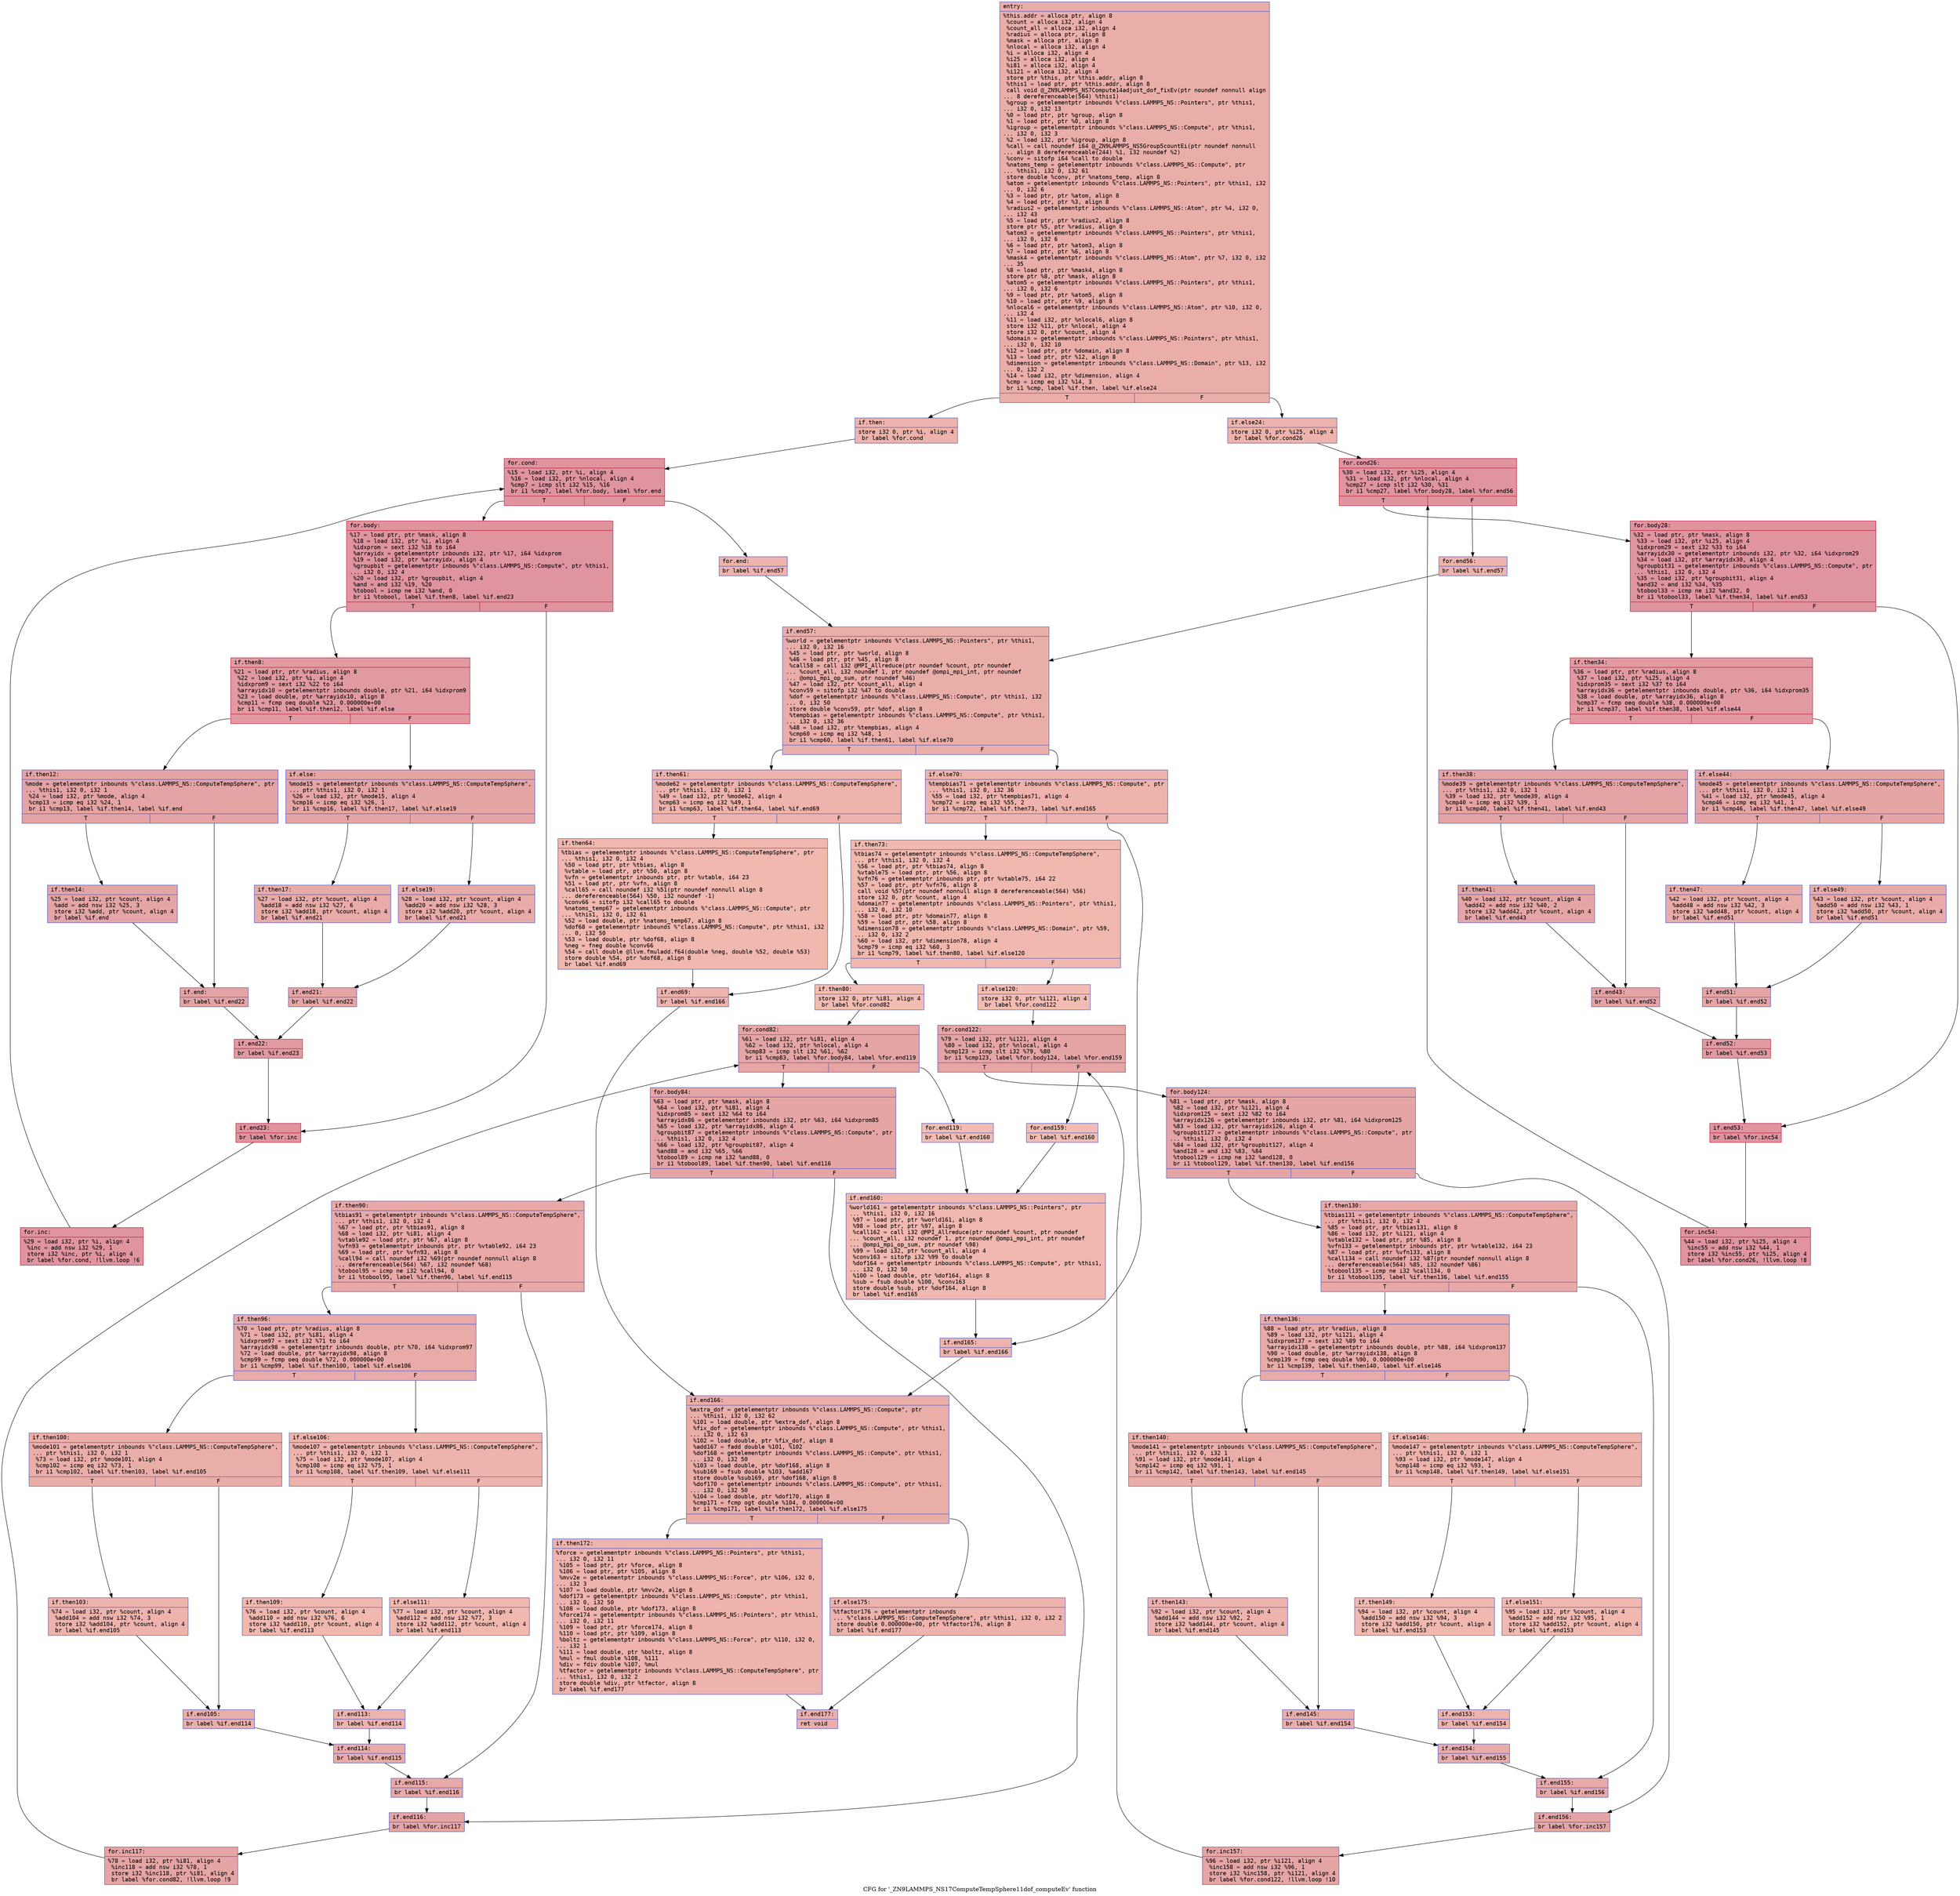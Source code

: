 digraph "CFG for '_ZN9LAMMPS_NS17ComputeTempSphere11dof_computeEv' function" {
	label="CFG for '_ZN9LAMMPS_NS17ComputeTempSphere11dof_computeEv' function";

	Node0x55f2e4009be0 [shape=record,color="#3d50c3ff", style=filled, fillcolor="#d0473d70" fontname="Courier",label="{entry:\l|  %this.addr = alloca ptr, align 8\l  %count = alloca i32, align 4\l  %count_all = alloca i32, align 4\l  %radius = alloca ptr, align 8\l  %mask = alloca ptr, align 8\l  %nlocal = alloca i32, align 4\l  %i = alloca i32, align 4\l  %i25 = alloca i32, align 4\l  %i81 = alloca i32, align 4\l  %i121 = alloca i32, align 4\l  store ptr %this, ptr %this.addr, align 8\l  %this1 = load ptr, ptr %this.addr, align 8\l  call void @_ZN9LAMMPS_NS7Compute14adjust_dof_fixEv(ptr noundef nonnull align\l... 8 dereferenceable(564) %this1)\l  %group = getelementptr inbounds %\"class.LAMMPS_NS::Pointers\", ptr %this1,\l... i32 0, i32 13\l  %0 = load ptr, ptr %group, align 8\l  %1 = load ptr, ptr %0, align 8\l  %igroup = getelementptr inbounds %\"class.LAMMPS_NS::Compute\", ptr %this1,\l... i32 0, i32 3\l  %2 = load i32, ptr %igroup, align 8\l  %call = call noundef i64 @_ZN9LAMMPS_NS5Group5countEi(ptr noundef nonnull\l... align 8 dereferenceable(244) %1, i32 noundef %2)\l  %conv = sitofp i64 %call to double\l  %natoms_temp = getelementptr inbounds %\"class.LAMMPS_NS::Compute\", ptr\l... %this1, i32 0, i32 61\l  store double %conv, ptr %natoms_temp, align 8\l  %atom = getelementptr inbounds %\"class.LAMMPS_NS::Pointers\", ptr %this1, i32\l... 0, i32 6\l  %3 = load ptr, ptr %atom, align 8\l  %4 = load ptr, ptr %3, align 8\l  %radius2 = getelementptr inbounds %\"class.LAMMPS_NS::Atom\", ptr %4, i32 0,\l... i32 43\l  %5 = load ptr, ptr %radius2, align 8\l  store ptr %5, ptr %radius, align 8\l  %atom3 = getelementptr inbounds %\"class.LAMMPS_NS::Pointers\", ptr %this1,\l... i32 0, i32 6\l  %6 = load ptr, ptr %atom3, align 8\l  %7 = load ptr, ptr %6, align 8\l  %mask4 = getelementptr inbounds %\"class.LAMMPS_NS::Atom\", ptr %7, i32 0, i32\l... 35\l  %8 = load ptr, ptr %mask4, align 8\l  store ptr %8, ptr %mask, align 8\l  %atom5 = getelementptr inbounds %\"class.LAMMPS_NS::Pointers\", ptr %this1,\l... i32 0, i32 6\l  %9 = load ptr, ptr %atom5, align 8\l  %10 = load ptr, ptr %9, align 8\l  %nlocal6 = getelementptr inbounds %\"class.LAMMPS_NS::Atom\", ptr %10, i32 0,\l... i32 4\l  %11 = load i32, ptr %nlocal6, align 8\l  store i32 %11, ptr %nlocal, align 4\l  store i32 0, ptr %count, align 4\l  %domain = getelementptr inbounds %\"class.LAMMPS_NS::Pointers\", ptr %this1,\l... i32 0, i32 10\l  %12 = load ptr, ptr %domain, align 8\l  %13 = load ptr, ptr %12, align 8\l  %dimension = getelementptr inbounds %\"class.LAMMPS_NS::Domain\", ptr %13, i32\l... 0, i32 2\l  %14 = load i32, ptr %dimension, align 4\l  %cmp = icmp eq i32 %14, 3\l  br i1 %cmp, label %if.then, label %if.else24\l|{<s0>T|<s1>F}}"];
	Node0x55f2e4009be0:s0 -> Node0x55f2e400a480[tooltip="entry -> if.then\nProbability 50.00%" ];
	Node0x55f2e4009be0:s1 -> Node0x55f2e4023d40[tooltip="entry -> if.else24\nProbability 50.00%" ];
	Node0x55f2e400a480 [shape=record,color="#3d50c3ff", style=filled, fillcolor="#d6524470" fontname="Courier",label="{if.then:\l|  store i32 0, ptr %i, align 4\l  br label %for.cond\l}"];
	Node0x55f2e400a480 -> Node0x55f2e4023f10[tooltip="if.then -> for.cond\nProbability 100.00%" ];
	Node0x55f2e4023f10 [shape=record,color="#b70d28ff", style=filled, fillcolor="#b70d2870" fontname="Courier",label="{for.cond:\l|  %15 = load i32, ptr %i, align 4\l  %16 = load i32, ptr %nlocal, align 4\l  %cmp7 = icmp slt i32 %15, %16\l  br i1 %cmp7, label %for.body, label %for.end\l|{<s0>T|<s1>F}}"];
	Node0x55f2e4023f10:s0 -> Node0x55f2e40241b0[tooltip="for.cond -> for.body\nProbability 96.88%" ];
	Node0x55f2e4023f10:s1 -> Node0x55f2e4024230[tooltip="for.cond -> for.end\nProbability 3.12%" ];
	Node0x55f2e40241b0 [shape=record,color="#b70d28ff", style=filled, fillcolor="#b70d2870" fontname="Courier",label="{for.body:\l|  %17 = load ptr, ptr %mask, align 8\l  %18 = load i32, ptr %i, align 4\l  %idxprom = sext i32 %18 to i64\l  %arrayidx = getelementptr inbounds i32, ptr %17, i64 %idxprom\l  %19 = load i32, ptr %arrayidx, align 4\l  %groupbit = getelementptr inbounds %\"class.LAMMPS_NS::Compute\", ptr %this1,\l... i32 0, i32 4\l  %20 = load i32, ptr %groupbit, align 4\l  %and = and i32 %19, %20\l  %tobool = icmp ne i32 %and, 0\l  br i1 %tobool, label %if.then8, label %if.end23\l|{<s0>T|<s1>F}}"];
	Node0x55f2e40241b0:s0 -> Node0x55f2e4024900[tooltip="for.body -> if.then8\nProbability 62.50%" ];
	Node0x55f2e40241b0:s1 -> Node0x55f2e4024980[tooltip="for.body -> if.end23\nProbability 37.50%" ];
	Node0x55f2e4024900 [shape=record,color="#b70d28ff", style=filled, fillcolor="#bb1b2c70" fontname="Courier",label="{if.then8:\l|  %21 = load ptr, ptr %radius, align 8\l  %22 = load i32, ptr %i, align 4\l  %idxprom9 = sext i32 %22 to i64\l  %arrayidx10 = getelementptr inbounds double, ptr %21, i64 %idxprom9\l  %23 = load double, ptr %arrayidx10, align 8\l  %cmp11 = fcmp oeq double %23, 0.000000e+00\l  br i1 %cmp11, label %if.then12, label %if.else\l|{<s0>T|<s1>F}}"];
	Node0x55f2e4024900:s0 -> Node0x55f2e4024e50[tooltip="if.then8 -> if.then12\nProbability 62.50%" ];
	Node0x55f2e4024900:s1 -> Node0x55f2e4024ed0[tooltip="if.then8 -> if.else\nProbability 37.50%" ];
	Node0x55f2e4024e50 [shape=record,color="#3d50c3ff", style=filled, fillcolor="#c32e3170" fontname="Courier",label="{if.then12:\l|  %mode = getelementptr inbounds %\"class.LAMMPS_NS::ComputeTempSphere\", ptr\l... %this1, i32 0, i32 1\l  %24 = load i32, ptr %mode, align 4\l  %cmp13 = icmp eq i32 %24, 1\l  br i1 %cmp13, label %if.then14, label %if.end\l|{<s0>T|<s1>F}}"];
	Node0x55f2e4024e50:s0 -> Node0x55f2e4025260[tooltip="if.then12 -> if.then14\nProbability 50.00%" ];
	Node0x55f2e4024e50:s1 -> Node0x55f2e40252e0[tooltip="if.then12 -> if.end\nProbability 50.00%" ];
	Node0x55f2e4025260 [shape=record,color="#3d50c3ff", style=filled, fillcolor="#c5333470" fontname="Courier",label="{if.then14:\l|  %25 = load i32, ptr %count, align 4\l  %add = add nsw i32 %25, 3\l  store i32 %add, ptr %count, align 4\l  br label %if.end\l}"];
	Node0x55f2e4025260 -> Node0x55f2e40252e0[tooltip="if.then14 -> if.end\nProbability 100.00%" ];
	Node0x55f2e40252e0 [shape=record,color="#3d50c3ff", style=filled, fillcolor="#c32e3170" fontname="Courier",label="{if.end:\l|  br label %if.end22\l}"];
	Node0x55f2e40252e0 -> Node0x55f2e4025cc0[tooltip="if.end -> if.end22\nProbability 100.00%" ];
	Node0x55f2e4024ed0 [shape=record,color="#3d50c3ff", style=filled, fillcolor="#c5333470" fontname="Courier",label="{if.else:\l|  %mode15 = getelementptr inbounds %\"class.LAMMPS_NS::ComputeTempSphere\",\l... ptr %this1, i32 0, i32 1\l  %26 = load i32, ptr %mode15, align 4\l  %cmp16 = icmp eq i32 %26, 1\l  br i1 %cmp16, label %if.then17, label %if.else19\l|{<s0>T|<s1>F}}"];
	Node0x55f2e4024ed0:s0 -> Node0x55f2e4025fc0[tooltip="if.else -> if.then17\nProbability 50.00%" ];
	Node0x55f2e4024ed0:s1 -> Node0x55f2e4026040[tooltip="if.else -> if.else19\nProbability 50.00%" ];
	Node0x55f2e4025fc0 [shape=record,color="#3d50c3ff", style=filled, fillcolor="#cc403a70" fontname="Courier",label="{if.then17:\l|  %27 = load i32, ptr %count, align 4\l  %add18 = add nsw i32 %27, 6\l  store i32 %add18, ptr %count, align 4\l  br label %if.end21\l}"];
	Node0x55f2e4025fc0 -> Node0x55f2e4026340[tooltip="if.then17 -> if.end21\nProbability 100.00%" ];
	Node0x55f2e4026040 [shape=record,color="#3d50c3ff", style=filled, fillcolor="#cc403a70" fontname="Courier",label="{if.else19:\l|  %28 = load i32, ptr %count, align 4\l  %add20 = add nsw i32 %28, 3\l  store i32 %add20, ptr %count, align 4\l  br label %if.end21\l}"];
	Node0x55f2e4026040 -> Node0x55f2e4026340[tooltip="if.else19 -> if.end21\nProbability 100.00%" ];
	Node0x55f2e4026340 [shape=record,color="#3d50c3ff", style=filled, fillcolor="#c5333470" fontname="Courier",label="{if.end21:\l|  br label %if.end22\l}"];
	Node0x55f2e4026340 -> Node0x55f2e4025cc0[tooltip="if.end21 -> if.end22\nProbability 100.00%" ];
	Node0x55f2e4025cc0 [shape=record,color="#b70d28ff", style=filled, fillcolor="#bb1b2c70" fontname="Courier",label="{if.end22:\l|  br label %if.end23\l}"];
	Node0x55f2e4025cc0 -> Node0x55f2e4024980[tooltip="if.end22 -> if.end23\nProbability 100.00%" ];
	Node0x55f2e4024980 [shape=record,color="#b70d28ff", style=filled, fillcolor="#b70d2870" fontname="Courier",label="{if.end23:\l|  br label %for.inc\l}"];
	Node0x55f2e4024980 -> Node0x55f2e4026750[tooltip="if.end23 -> for.inc\nProbability 100.00%" ];
	Node0x55f2e4026750 [shape=record,color="#b70d28ff", style=filled, fillcolor="#b70d2870" fontname="Courier",label="{for.inc:\l|  %29 = load i32, ptr %i, align 4\l  %inc = add nsw i32 %29, 1\l  store i32 %inc, ptr %i, align 4\l  br label %for.cond, !llvm.loop !6\l}"];
	Node0x55f2e4026750 -> Node0x55f2e4023f10[tooltip="for.inc -> for.cond\nProbability 100.00%" ];
	Node0x55f2e4024230 [shape=record,color="#3d50c3ff", style=filled, fillcolor="#d6524470" fontname="Courier",label="{for.end:\l|  br label %if.end57\l}"];
	Node0x55f2e4024230 -> Node0x55f2e4026b40[tooltip="for.end -> if.end57\nProbability 100.00%" ];
	Node0x55f2e4023d40 [shape=record,color="#3d50c3ff", style=filled, fillcolor="#d6524470" fontname="Courier",label="{if.else24:\l|  store i32 0, ptr %i25, align 4\l  br label %for.cond26\l}"];
	Node0x55f2e4023d40 -> Node0x55f2e4026cd0[tooltip="if.else24 -> for.cond26\nProbability 100.00%" ];
	Node0x55f2e4026cd0 [shape=record,color="#b70d28ff", style=filled, fillcolor="#b70d2870" fontname="Courier",label="{for.cond26:\l|  %30 = load i32, ptr %i25, align 4\l  %31 = load i32, ptr %nlocal, align 4\l  %cmp27 = icmp slt i32 %30, %31\l  br i1 %cmp27, label %for.body28, label %for.end56\l|{<s0>T|<s1>F}}"];
	Node0x55f2e4026cd0:s0 -> Node0x55f2e4026f70[tooltip="for.cond26 -> for.body28\nProbability 96.88%" ];
	Node0x55f2e4026cd0:s1 -> Node0x55f2e4026ff0[tooltip="for.cond26 -> for.end56\nProbability 3.12%" ];
	Node0x55f2e4026f70 [shape=record,color="#b70d28ff", style=filled, fillcolor="#b70d2870" fontname="Courier",label="{for.body28:\l|  %32 = load ptr, ptr %mask, align 8\l  %33 = load i32, ptr %i25, align 4\l  %idxprom29 = sext i32 %33 to i64\l  %arrayidx30 = getelementptr inbounds i32, ptr %32, i64 %idxprom29\l  %34 = load i32, ptr %arrayidx30, align 4\l  %groupbit31 = getelementptr inbounds %\"class.LAMMPS_NS::Compute\", ptr\l... %this1, i32 0, i32 4\l  %35 = load i32, ptr %groupbit31, align 4\l  %and32 = and i32 %34, %35\l  %tobool33 = icmp ne i32 %and32, 0\l  br i1 %tobool33, label %if.then34, label %if.end53\l|{<s0>T|<s1>F}}"];
	Node0x55f2e4026f70:s0 -> Node0x55f2e40276f0[tooltip="for.body28 -> if.then34\nProbability 62.50%" ];
	Node0x55f2e4026f70:s1 -> Node0x55f2e4027770[tooltip="for.body28 -> if.end53\nProbability 37.50%" ];
	Node0x55f2e40276f0 [shape=record,color="#b70d28ff", style=filled, fillcolor="#bb1b2c70" fontname="Courier",label="{if.then34:\l|  %36 = load ptr, ptr %radius, align 8\l  %37 = load i32, ptr %i25, align 4\l  %idxprom35 = sext i32 %37 to i64\l  %arrayidx36 = getelementptr inbounds double, ptr %36, i64 %idxprom35\l  %38 = load double, ptr %arrayidx36, align 8\l  %cmp37 = fcmp oeq double %38, 0.000000e+00\l  br i1 %cmp37, label %if.then38, label %if.else44\l|{<s0>T|<s1>F}}"];
	Node0x55f2e40276f0:s0 -> Node0x55f2e4027c40[tooltip="if.then34 -> if.then38\nProbability 62.50%" ];
	Node0x55f2e40276f0:s1 -> Node0x55f2e4027cc0[tooltip="if.then34 -> if.else44\nProbability 37.50%" ];
	Node0x55f2e4027c40 [shape=record,color="#3d50c3ff", style=filled, fillcolor="#c32e3170" fontname="Courier",label="{if.then38:\l|  %mode39 = getelementptr inbounds %\"class.LAMMPS_NS::ComputeTempSphere\",\l... ptr %this1, i32 0, i32 1\l  %39 = load i32, ptr %mode39, align 4\l  %cmp40 = icmp eq i32 %39, 1\l  br i1 %cmp40, label %if.then41, label %if.end43\l|{<s0>T|<s1>F}}"];
	Node0x55f2e4027c40:s0 -> Node0x55f2e4028000[tooltip="if.then38 -> if.then41\nProbability 50.00%" ];
	Node0x55f2e4027c40:s1 -> Node0x55f2e4028080[tooltip="if.then38 -> if.end43\nProbability 50.00%" ];
	Node0x55f2e4028000 [shape=record,color="#3d50c3ff", style=filled, fillcolor="#c5333470" fontname="Courier",label="{if.then41:\l|  %40 = load i32, ptr %count, align 4\l  %add42 = add nsw i32 %40, 2\l  store i32 %add42, ptr %count, align 4\l  br label %if.end43\l}"];
	Node0x55f2e4028000 -> Node0x55f2e4028080[tooltip="if.then41 -> if.end43\nProbability 100.00%" ];
	Node0x55f2e4028080 [shape=record,color="#3d50c3ff", style=filled, fillcolor="#c32e3170" fontname="Courier",label="{if.end43:\l|  br label %if.end52\l}"];
	Node0x55f2e4028080 -> Node0x55f2e40283f0[tooltip="if.end43 -> if.end52\nProbability 100.00%" ];
	Node0x55f2e4027cc0 [shape=record,color="#3d50c3ff", style=filled, fillcolor="#c5333470" fontname="Courier",label="{if.else44:\l|  %mode45 = getelementptr inbounds %\"class.LAMMPS_NS::ComputeTempSphere\",\l... ptr %this1, i32 0, i32 1\l  %41 = load i32, ptr %mode45, align 4\l  %cmp46 = icmp eq i32 %41, 1\l  br i1 %cmp46, label %if.then47, label %if.else49\l|{<s0>T|<s1>F}}"];
	Node0x55f2e4027cc0:s0 -> Node0x55f2e40286f0[tooltip="if.else44 -> if.then47\nProbability 50.00%" ];
	Node0x55f2e4027cc0:s1 -> Node0x55f2e4028770[tooltip="if.else44 -> if.else49\nProbability 50.00%" ];
	Node0x55f2e40286f0 [shape=record,color="#3d50c3ff", style=filled, fillcolor="#cc403a70" fontname="Courier",label="{if.then47:\l|  %42 = load i32, ptr %count, align 4\l  %add48 = add nsw i32 %42, 3\l  store i32 %add48, ptr %count, align 4\l  br label %if.end51\l}"];
	Node0x55f2e40286f0 -> Node0x55f2e4028a70[tooltip="if.then47 -> if.end51\nProbability 100.00%" ];
	Node0x55f2e4028770 [shape=record,color="#3d50c3ff", style=filled, fillcolor="#cc403a70" fontname="Courier",label="{if.else49:\l|  %43 = load i32, ptr %count, align 4\l  %add50 = add nsw i32 %43, 1\l  store i32 %add50, ptr %count, align 4\l  br label %if.end51\l}"];
	Node0x55f2e4028770 -> Node0x55f2e4028a70[tooltip="if.else49 -> if.end51\nProbability 100.00%" ];
	Node0x55f2e4028a70 [shape=record,color="#3d50c3ff", style=filled, fillcolor="#c5333470" fontname="Courier",label="{if.end51:\l|  br label %if.end52\l}"];
	Node0x55f2e4028a70 -> Node0x55f2e40283f0[tooltip="if.end51 -> if.end52\nProbability 100.00%" ];
	Node0x55f2e40283f0 [shape=record,color="#b70d28ff", style=filled, fillcolor="#bb1b2c70" fontname="Courier",label="{if.end52:\l|  br label %if.end53\l}"];
	Node0x55f2e40283f0 -> Node0x55f2e4027770[tooltip="if.end52 -> if.end53\nProbability 100.00%" ];
	Node0x55f2e4027770 [shape=record,color="#b70d28ff", style=filled, fillcolor="#b70d2870" fontname="Courier",label="{if.end53:\l|  br label %for.inc54\l}"];
	Node0x55f2e4027770 -> Node0x55f2e4028e80[tooltip="if.end53 -> for.inc54\nProbability 100.00%" ];
	Node0x55f2e4028e80 [shape=record,color="#b70d28ff", style=filled, fillcolor="#b70d2870" fontname="Courier",label="{for.inc54:\l|  %44 = load i32, ptr %i25, align 4\l  %inc55 = add nsw i32 %44, 1\l  store i32 %inc55, ptr %i25, align 4\l  br label %for.cond26, !llvm.loop !8\l}"];
	Node0x55f2e4028e80 -> Node0x55f2e4026cd0[tooltip="for.inc54 -> for.cond26\nProbability 100.00%" ];
	Node0x55f2e4026ff0 [shape=record,color="#3d50c3ff", style=filled, fillcolor="#d6524470" fontname="Courier",label="{for.end56:\l|  br label %if.end57\l}"];
	Node0x55f2e4026ff0 -> Node0x55f2e4026b40[tooltip="for.end56 -> if.end57\nProbability 100.00%" ];
	Node0x55f2e4026b40 [shape=record,color="#3d50c3ff", style=filled, fillcolor="#d0473d70" fontname="Courier",label="{if.end57:\l|  %world = getelementptr inbounds %\"class.LAMMPS_NS::Pointers\", ptr %this1,\l... i32 0, i32 16\l  %45 = load ptr, ptr %world, align 8\l  %46 = load ptr, ptr %45, align 8\l  %call58 = call i32 @MPI_Allreduce(ptr noundef %count, ptr noundef\l... %count_all, i32 noundef 1, ptr noundef @ompi_mpi_int, ptr noundef\l... @ompi_mpi_op_sum, ptr noundef %46)\l  %47 = load i32, ptr %count_all, align 4\l  %conv59 = sitofp i32 %47 to double\l  %dof = getelementptr inbounds %\"class.LAMMPS_NS::Compute\", ptr %this1, i32\l... 0, i32 50\l  store double %conv59, ptr %dof, align 8\l  %tempbias = getelementptr inbounds %\"class.LAMMPS_NS::Compute\", ptr %this1,\l... i32 0, i32 36\l  %48 = load i32, ptr %tempbias, align 4\l  %cmp60 = icmp eq i32 %48, 1\l  br i1 %cmp60, label %if.then61, label %if.else70\l|{<s0>T|<s1>F}}"];
	Node0x55f2e4026b40:s0 -> Node0x55f2e4025480[tooltip="if.end57 -> if.then61\nProbability 50.00%" ];
	Node0x55f2e4026b40:s1 -> Node0x55f2e4025500[tooltip="if.end57 -> if.else70\nProbability 50.00%" ];
	Node0x55f2e4025480 [shape=record,color="#3d50c3ff", style=filled, fillcolor="#d6524470" fontname="Courier",label="{if.then61:\l|  %mode62 = getelementptr inbounds %\"class.LAMMPS_NS::ComputeTempSphere\",\l... ptr %this1, i32 0, i32 1\l  %49 = load i32, ptr %mode62, align 4\l  %cmp63 = icmp eq i32 %49, 1\l  br i1 %cmp63, label %if.then64, label %if.end69\l|{<s0>T|<s1>F}}"];
	Node0x55f2e4025480:s0 -> Node0x55f2e4025840[tooltip="if.then61 -> if.then64\nProbability 50.00%" ];
	Node0x55f2e4025480:s1 -> Node0x55f2e40258c0[tooltip="if.then61 -> if.end69\nProbability 50.00%" ];
	Node0x55f2e4025840 [shape=record,color="#3d50c3ff", style=filled, fillcolor="#dc5d4a70" fontname="Courier",label="{if.then64:\l|  %tbias = getelementptr inbounds %\"class.LAMMPS_NS::ComputeTempSphere\", ptr\l... %this1, i32 0, i32 4\l  %50 = load ptr, ptr %tbias, align 8\l  %vtable = load ptr, ptr %50, align 8\l  %vfn = getelementptr inbounds ptr, ptr %vtable, i64 23\l  %51 = load ptr, ptr %vfn, align 8\l  %call65 = call noundef i32 %51(ptr noundef nonnull align 8\l... dereferenceable(564) %50, i32 noundef -1)\l  %conv66 = sitofp i32 %call65 to double\l  %natoms_temp67 = getelementptr inbounds %\"class.LAMMPS_NS::Compute\", ptr\l... %this1, i32 0, i32 61\l  %52 = load double, ptr %natoms_temp67, align 8\l  %dof68 = getelementptr inbounds %\"class.LAMMPS_NS::Compute\", ptr %this1, i32\l... 0, i32 50\l  %53 = load double, ptr %dof68, align 8\l  %neg = fneg double %conv66\l  %54 = call double @llvm.fmuladd.f64(double %neg, double %52, double %53)\l  store double %54, ptr %dof68, align 8\l  br label %if.end69\l}"];
	Node0x55f2e4025840 -> Node0x55f2e40258c0[tooltip="if.then64 -> if.end69\nProbability 100.00%" ];
	Node0x55f2e40258c0 [shape=record,color="#3d50c3ff", style=filled, fillcolor="#d6524470" fontname="Courier",label="{if.end69:\l|  br label %if.end166\l}"];
	Node0x55f2e40258c0 -> Node0x55f2e402bb60[tooltip="if.end69 -> if.end166\nProbability 100.00%" ];
	Node0x55f2e4025500 [shape=record,color="#3d50c3ff", style=filled, fillcolor="#d6524470" fontname="Courier",label="{if.else70:\l|  %tempbias71 = getelementptr inbounds %\"class.LAMMPS_NS::Compute\", ptr\l... %this1, i32 0, i32 36\l  %55 = load i32, ptr %tempbias71, align 4\l  %cmp72 = icmp eq i32 %55, 2\l  br i1 %cmp72, label %if.then73, label %if.end165\l|{<s0>T|<s1>F}}"];
	Node0x55f2e4025500:s0 -> Node0x55f2e402bdf0[tooltip="if.else70 -> if.then73\nProbability 50.00%" ];
	Node0x55f2e4025500:s1 -> Node0x55f2e402be70[tooltip="if.else70 -> if.end165\nProbability 50.00%" ];
	Node0x55f2e402bdf0 [shape=record,color="#3d50c3ff", style=filled, fillcolor="#dc5d4a70" fontname="Courier",label="{if.then73:\l|  %tbias74 = getelementptr inbounds %\"class.LAMMPS_NS::ComputeTempSphere\",\l... ptr %this1, i32 0, i32 4\l  %56 = load ptr, ptr %tbias74, align 8\l  %vtable75 = load ptr, ptr %56, align 8\l  %vfn76 = getelementptr inbounds ptr, ptr %vtable75, i64 22\l  %57 = load ptr, ptr %vfn76, align 8\l  call void %57(ptr noundef nonnull align 8 dereferenceable(564) %56)\l  store i32 0, ptr %count, align 4\l  %domain77 = getelementptr inbounds %\"class.LAMMPS_NS::Pointers\", ptr %this1,\l... i32 0, i32 10\l  %58 = load ptr, ptr %domain77, align 8\l  %59 = load ptr, ptr %58, align 8\l  %dimension78 = getelementptr inbounds %\"class.LAMMPS_NS::Domain\", ptr %59,\l... i32 0, i32 2\l  %60 = load i32, ptr %dimension78, align 4\l  %cmp79 = icmp eq i32 %60, 3\l  br i1 %cmp79, label %if.then80, label %if.else120\l|{<s0>T|<s1>F}}"];
	Node0x55f2e402bdf0:s0 -> Node0x55f2e402c8c0[tooltip="if.then73 -> if.then80\nProbability 50.00%" ];
	Node0x55f2e402bdf0:s1 -> Node0x55f2e402c940[tooltip="if.then73 -> if.else120\nProbability 50.00%" ];
	Node0x55f2e402c8c0 [shape=record,color="#3d50c3ff", style=filled, fillcolor="#e1675170" fontname="Courier",label="{if.then80:\l|  store i32 0, ptr %i81, align 4\l  br label %for.cond82\l}"];
	Node0x55f2e402c8c0 -> Node0x55f2e402cb10[tooltip="if.then80 -> for.cond82\nProbability 100.00%" ];
	Node0x55f2e402cb10 [shape=record,color="#3d50c3ff", style=filled, fillcolor="#c5333470" fontname="Courier",label="{for.cond82:\l|  %61 = load i32, ptr %i81, align 4\l  %62 = load i32, ptr %nlocal, align 4\l  %cmp83 = icmp slt i32 %61, %62\l  br i1 %cmp83, label %for.body84, label %for.end119\l|{<s0>T|<s1>F}}"];
	Node0x55f2e402cb10:s0 -> Node0x55f2e402cdb0[tooltip="for.cond82 -> for.body84\nProbability 96.88%" ];
	Node0x55f2e402cb10:s1 -> Node0x55f2e402ce30[tooltip="for.cond82 -> for.end119\nProbability 3.12%" ];
	Node0x55f2e402cdb0 [shape=record,color="#3d50c3ff", style=filled, fillcolor="#c5333470" fontname="Courier",label="{for.body84:\l|  %63 = load ptr, ptr %mask, align 8\l  %64 = load i32, ptr %i81, align 4\l  %idxprom85 = sext i32 %64 to i64\l  %arrayidx86 = getelementptr inbounds i32, ptr %63, i64 %idxprom85\l  %65 = load i32, ptr %arrayidx86, align 4\l  %groupbit87 = getelementptr inbounds %\"class.LAMMPS_NS::Compute\", ptr\l... %this1, i32 0, i32 4\l  %66 = load i32, ptr %groupbit87, align 4\l  %and88 = and i32 %65, %66\l  %tobool89 = icmp ne i32 %and88, 0\l  br i1 %tobool89, label %if.then90, label %if.end116\l|{<s0>T|<s1>F}}"];
	Node0x55f2e402cdb0:s0 -> Node0x55f2e402d590[tooltip="for.body84 -> if.then90\nProbability 62.50%" ];
	Node0x55f2e402cdb0:s1 -> Node0x55f2e402d610[tooltip="for.body84 -> if.end116\nProbability 37.50%" ];
	Node0x55f2e402d590 [shape=record,color="#3d50c3ff", style=filled, fillcolor="#ca3b3770" fontname="Courier",label="{if.then90:\l|  %tbias91 = getelementptr inbounds %\"class.LAMMPS_NS::ComputeTempSphere\",\l... ptr %this1, i32 0, i32 4\l  %67 = load ptr, ptr %tbias91, align 8\l  %68 = load i32, ptr %i81, align 4\l  %vtable92 = load ptr, ptr %67, align 8\l  %vfn93 = getelementptr inbounds ptr, ptr %vtable92, i64 23\l  %69 = load ptr, ptr %vfn93, align 8\l  %call94 = call noundef i32 %69(ptr noundef nonnull align 8\l... dereferenceable(564) %67, i32 noundef %68)\l  %tobool95 = icmp ne i32 %call94, 0\l  br i1 %tobool95, label %if.then96, label %if.end115\l|{<s0>T|<s1>F}}"];
	Node0x55f2e402d590:s0 -> Node0x55f2e402dd80[tooltip="if.then90 -> if.then96\nProbability 62.50%" ];
	Node0x55f2e402d590:s1 -> Node0x55f2e402de00[tooltip="if.then90 -> if.end115\nProbability 37.50%" ];
	Node0x55f2e402dd80 [shape=record,color="#3d50c3ff", style=filled, fillcolor="#cc403a70" fontname="Courier",label="{if.then96:\l|  %70 = load ptr, ptr %radius, align 8\l  %71 = load i32, ptr %i81, align 4\l  %idxprom97 = sext i32 %71 to i64\l  %arrayidx98 = getelementptr inbounds double, ptr %70, i64 %idxprom97\l  %72 = load double, ptr %arrayidx98, align 8\l  %cmp99 = fcmp oeq double %72, 0.000000e+00\l  br i1 %cmp99, label %if.then100, label %if.else106\l|{<s0>T|<s1>F}}"];
	Node0x55f2e402dd80:s0 -> Node0x55f2e402e310[tooltip="if.then96 -> if.then100\nProbability 62.50%" ];
	Node0x55f2e402dd80:s1 -> Node0x55f2e402e390[tooltip="if.then96 -> if.else106\nProbability 37.50%" ];
	Node0x55f2e402e310 [shape=record,color="#3d50c3ff", style=filled, fillcolor="#d0473d70" fontname="Courier",label="{if.then100:\l|  %mode101 = getelementptr inbounds %\"class.LAMMPS_NS::ComputeTempSphere\",\l... ptr %this1, i32 0, i32 1\l  %73 = load i32, ptr %mode101, align 4\l  %cmp102 = icmp eq i32 %73, 1\l  br i1 %cmp102, label %if.then103, label %if.end105\l|{<s0>T|<s1>F}}"];
	Node0x55f2e402e310:s0 -> Node0x55f2e402e730[tooltip="if.then100 -> if.then103\nProbability 50.00%" ];
	Node0x55f2e402e310:s1 -> Node0x55f2e402e7b0[tooltip="if.then100 -> if.end105\nProbability 50.00%" ];
	Node0x55f2e402e730 [shape=record,color="#3d50c3ff", style=filled, fillcolor="#d6524470" fontname="Courier",label="{if.then103:\l|  %74 = load i32, ptr %count, align 4\l  %add104 = add nsw i32 %74, 3\l  store i32 %add104, ptr %count, align 4\l  br label %if.end105\l}"];
	Node0x55f2e402e730 -> Node0x55f2e402e7b0[tooltip="if.then103 -> if.end105\nProbability 100.00%" ];
	Node0x55f2e402e7b0 [shape=record,color="#3d50c3ff", style=filled, fillcolor="#d0473d70" fontname="Courier",label="{if.end105:\l|  br label %if.end114\l}"];
	Node0x55f2e402e7b0 -> Node0x55f2e402eb80[tooltip="if.end105 -> if.end114\nProbability 100.00%" ];
	Node0x55f2e402e390 [shape=record,color="#3d50c3ff", style=filled, fillcolor="#d6524470" fontname="Courier",label="{if.else106:\l|  %mode107 = getelementptr inbounds %\"class.LAMMPS_NS::ComputeTempSphere\",\l... ptr %this1, i32 0, i32 1\l  %75 = load i32, ptr %mode107, align 4\l  %cmp108 = icmp eq i32 %75, 1\l  br i1 %cmp108, label %if.then109, label %if.else111\l|{<s0>T|<s1>F}}"];
	Node0x55f2e402e390:s0 -> Node0x55f2e402ee80[tooltip="if.else106 -> if.then109\nProbability 50.00%" ];
	Node0x55f2e402e390:s1 -> Node0x55f2e402ef00[tooltip="if.else106 -> if.else111\nProbability 50.00%" ];
	Node0x55f2e402ee80 [shape=record,color="#3d50c3ff", style=filled, fillcolor="#dc5d4a70" fontname="Courier",label="{if.then109:\l|  %76 = load i32, ptr %count, align 4\l  %add110 = add nsw i32 %76, 6\l  store i32 %add110, ptr %count, align 4\l  br label %if.end113\l}"];
	Node0x55f2e402ee80 -> Node0x55f2e402f200[tooltip="if.then109 -> if.end113\nProbability 100.00%" ];
	Node0x55f2e402ef00 [shape=record,color="#3d50c3ff", style=filled, fillcolor="#dc5d4a70" fontname="Courier",label="{if.else111:\l|  %77 = load i32, ptr %count, align 4\l  %add112 = add nsw i32 %77, 3\l  store i32 %add112, ptr %count, align 4\l  br label %if.end113\l}"];
	Node0x55f2e402ef00 -> Node0x55f2e402f200[tooltip="if.else111 -> if.end113\nProbability 100.00%" ];
	Node0x55f2e402f200 [shape=record,color="#3d50c3ff", style=filled, fillcolor="#d6524470" fontname="Courier",label="{if.end113:\l|  br label %if.end114\l}"];
	Node0x55f2e402f200 -> Node0x55f2e402eb80[tooltip="if.end113 -> if.end114\nProbability 100.00%" ];
	Node0x55f2e402eb80 [shape=record,color="#3d50c3ff", style=filled, fillcolor="#cc403a70" fontname="Courier",label="{if.end114:\l|  br label %if.end115\l}"];
	Node0x55f2e402eb80 -> Node0x55f2e402de00[tooltip="if.end114 -> if.end115\nProbability 100.00%" ];
	Node0x55f2e402de00 [shape=record,color="#3d50c3ff", style=filled, fillcolor="#ca3b3770" fontname="Courier",label="{if.end115:\l|  br label %if.end116\l}"];
	Node0x55f2e402de00 -> Node0x55f2e402d610[tooltip="if.end115 -> if.end116\nProbability 100.00%" ];
	Node0x55f2e402d610 [shape=record,color="#3d50c3ff", style=filled, fillcolor="#c5333470" fontname="Courier",label="{if.end116:\l|  br label %for.inc117\l}"];
	Node0x55f2e402d610 -> Node0x55f2e402f680[tooltip="if.end116 -> for.inc117\nProbability 100.00%" ];
	Node0x55f2e402f680 [shape=record,color="#3d50c3ff", style=filled, fillcolor="#c5333470" fontname="Courier",label="{for.inc117:\l|  %78 = load i32, ptr %i81, align 4\l  %inc118 = add nsw i32 %78, 1\l  store i32 %inc118, ptr %i81, align 4\l  br label %for.cond82, !llvm.loop !9\l}"];
	Node0x55f2e402f680 -> Node0x55f2e402cb10[tooltip="for.inc117 -> for.cond82\nProbability 100.00%" ];
	Node0x55f2e402ce30 [shape=record,color="#3d50c3ff", style=filled, fillcolor="#e1675170" fontname="Courier",label="{for.end119:\l|  br label %if.end160\l}"];
	Node0x55f2e402ce30 -> Node0x55f2e402fb00[tooltip="for.end119 -> if.end160\nProbability 100.00%" ];
	Node0x55f2e402c940 [shape=record,color="#3d50c3ff", style=filled, fillcolor="#e1675170" fontname="Courier",label="{if.else120:\l|  store i32 0, ptr %i121, align 4\l  br label %for.cond122\l}"];
	Node0x55f2e402c940 -> Node0x55f2e402fc90[tooltip="if.else120 -> for.cond122\nProbability 100.00%" ];
	Node0x55f2e402fc90 [shape=record,color="#3d50c3ff", style=filled, fillcolor="#c5333470" fontname="Courier",label="{for.cond122:\l|  %79 = load i32, ptr %i121, align 4\l  %80 = load i32, ptr %nlocal, align 4\l  %cmp123 = icmp slt i32 %79, %80\l  br i1 %cmp123, label %for.body124, label %for.end159\l|{<s0>T|<s1>F}}"];
	Node0x55f2e402fc90:s0 -> Node0x55f2e402ff30[tooltip="for.cond122 -> for.body124\nProbability 96.88%" ];
	Node0x55f2e402fc90:s1 -> Node0x55f2e402ffb0[tooltip="for.cond122 -> for.end159\nProbability 3.12%" ];
	Node0x55f2e402ff30 [shape=record,color="#3d50c3ff", style=filled, fillcolor="#c5333470" fontname="Courier",label="{for.body124:\l|  %81 = load ptr, ptr %mask, align 8\l  %82 = load i32, ptr %i121, align 4\l  %idxprom125 = sext i32 %82 to i64\l  %arrayidx126 = getelementptr inbounds i32, ptr %81, i64 %idxprom125\l  %83 = load i32, ptr %arrayidx126, align 4\l  %groupbit127 = getelementptr inbounds %\"class.LAMMPS_NS::Compute\", ptr\l... %this1, i32 0, i32 4\l  %84 = load i32, ptr %groupbit127, align 4\l  %and128 = and i32 %83, %84\l  %tobool129 = icmp ne i32 %and128, 0\l  br i1 %tobool129, label %if.then130, label %if.end156\l|{<s0>T|<s1>F}}"];
	Node0x55f2e402ff30:s0 -> Node0x55f2e40306b0[tooltip="for.body124 -> if.then130\nProbability 62.50%" ];
	Node0x55f2e402ff30:s1 -> Node0x55f2e4030730[tooltip="for.body124 -> if.end156\nProbability 37.50%" ];
	Node0x55f2e40306b0 [shape=record,color="#3d50c3ff", style=filled, fillcolor="#ca3b3770" fontname="Courier",label="{if.then130:\l|  %tbias131 = getelementptr inbounds %\"class.LAMMPS_NS::ComputeTempSphere\",\l... ptr %this1, i32 0, i32 4\l  %85 = load ptr, ptr %tbias131, align 8\l  %86 = load i32, ptr %i121, align 4\l  %vtable132 = load ptr, ptr %85, align 8\l  %vfn133 = getelementptr inbounds ptr, ptr %vtable132, i64 23\l  %87 = load ptr, ptr %vfn133, align 8\l  %call134 = call noundef i32 %87(ptr noundef nonnull align 8\l... dereferenceable(564) %85, i32 noundef %86)\l  %tobool135 = icmp ne i32 %call134, 0\l  br i1 %tobool135, label %if.then136, label %if.end155\l|{<s0>T|<s1>F}}"];
	Node0x55f2e40306b0:s0 -> Node0x55f2e4030e50[tooltip="if.then130 -> if.then136\nProbability 62.50%" ];
	Node0x55f2e40306b0:s1 -> Node0x55f2e4030ed0[tooltip="if.then130 -> if.end155\nProbability 37.50%" ];
	Node0x55f2e4030e50 [shape=record,color="#3d50c3ff", style=filled, fillcolor="#cc403a70" fontname="Courier",label="{if.then136:\l|  %88 = load ptr, ptr %radius, align 8\l  %89 = load i32, ptr %i121, align 4\l  %idxprom137 = sext i32 %89 to i64\l  %arrayidx138 = getelementptr inbounds double, ptr %88, i64 %idxprom137\l  %90 = load double, ptr %arrayidx138, align 8\l  %cmp139 = fcmp oeq double %90, 0.000000e+00\l  br i1 %cmp139, label %if.then140, label %if.else146\l|{<s0>T|<s1>F}}"];
	Node0x55f2e4030e50:s0 -> Node0x55f2e4031380[tooltip="if.then136 -> if.then140\nProbability 62.50%" ];
	Node0x55f2e4030e50:s1 -> Node0x55f2e4031400[tooltip="if.then136 -> if.else146\nProbability 37.50%" ];
	Node0x55f2e4031380 [shape=record,color="#3d50c3ff", style=filled, fillcolor="#d0473d70" fontname="Courier",label="{if.then140:\l|  %mode141 = getelementptr inbounds %\"class.LAMMPS_NS::ComputeTempSphere\",\l... ptr %this1, i32 0, i32 1\l  %91 = load i32, ptr %mode141, align 4\l  %cmp142 = icmp eq i32 %91, 1\l  br i1 %cmp142, label %if.then143, label %if.end145\l|{<s0>T|<s1>F}}"];
	Node0x55f2e4031380:s0 -> Node0x55f2e4031740[tooltip="if.then140 -> if.then143\nProbability 50.00%" ];
	Node0x55f2e4031380:s1 -> Node0x55f2e40317c0[tooltip="if.then140 -> if.end145\nProbability 50.00%" ];
	Node0x55f2e4031740 [shape=record,color="#3d50c3ff", style=filled, fillcolor="#d6524470" fontname="Courier",label="{if.then143:\l|  %92 = load i32, ptr %count, align 4\l  %add144 = add nsw i32 %92, 2\l  store i32 %add144, ptr %count, align 4\l  br label %if.end145\l}"];
	Node0x55f2e4031740 -> Node0x55f2e40317c0[tooltip="if.then143 -> if.end145\nProbability 100.00%" ];
	Node0x55f2e40317c0 [shape=record,color="#3d50c3ff", style=filled, fillcolor="#d0473d70" fontname="Courier",label="{if.end145:\l|  br label %if.end154\l}"];
	Node0x55f2e40317c0 -> Node0x55f2e4031b30[tooltip="if.end145 -> if.end154\nProbability 100.00%" ];
	Node0x55f2e4031400 [shape=record,color="#3d50c3ff", style=filled, fillcolor="#d6524470" fontname="Courier",label="{if.else146:\l|  %mode147 = getelementptr inbounds %\"class.LAMMPS_NS::ComputeTempSphere\",\l... ptr %this1, i32 0, i32 1\l  %93 = load i32, ptr %mode147, align 4\l  %cmp148 = icmp eq i32 %93, 1\l  br i1 %cmp148, label %if.then149, label %if.else151\l|{<s0>T|<s1>F}}"];
	Node0x55f2e4031400:s0 -> Node0x55f2e402a5f0[tooltip="if.else146 -> if.then149\nProbability 50.00%" ];
	Node0x55f2e4031400:s1 -> Node0x55f2e402a670[tooltip="if.else146 -> if.else151\nProbability 50.00%" ];
	Node0x55f2e402a5f0 [shape=record,color="#3d50c3ff", style=filled, fillcolor="#dc5d4a70" fontname="Courier",label="{if.then149:\l|  %94 = load i32, ptr %count, align 4\l  %add150 = add nsw i32 %94, 3\l  store i32 %add150, ptr %count, align 4\l  br label %if.end153\l}"];
	Node0x55f2e402a5f0 -> Node0x55f2e402a970[tooltip="if.then149 -> if.end153\nProbability 100.00%" ];
	Node0x55f2e402a670 [shape=record,color="#3d50c3ff", style=filled, fillcolor="#dc5d4a70" fontname="Courier",label="{if.else151:\l|  %95 = load i32, ptr %count, align 4\l  %add152 = add nsw i32 %95, 1\l  store i32 %add152, ptr %count, align 4\l  br label %if.end153\l}"];
	Node0x55f2e402a670 -> Node0x55f2e402a970[tooltip="if.else151 -> if.end153\nProbability 100.00%" ];
	Node0x55f2e402a970 [shape=record,color="#3d50c3ff", style=filled, fillcolor="#d6524470" fontname="Courier",label="{if.end153:\l|  br label %if.end154\l}"];
	Node0x55f2e402a970 -> Node0x55f2e4031b30[tooltip="if.end153 -> if.end154\nProbability 100.00%" ];
	Node0x55f2e4031b30 [shape=record,color="#3d50c3ff", style=filled, fillcolor="#cc403a70" fontname="Courier",label="{if.end154:\l|  br label %if.end155\l}"];
	Node0x55f2e4031b30 -> Node0x55f2e4030ed0[tooltip="if.end154 -> if.end155\nProbability 100.00%" ];
	Node0x55f2e4030ed0 [shape=record,color="#3d50c3ff", style=filled, fillcolor="#ca3b3770" fontname="Courier",label="{if.end155:\l|  br label %if.end156\l}"];
	Node0x55f2e4030ed0 -> Node0x55f2e4030730[tooltip="if.end155 -> if.end156\nProbability 100.00%" ];
	Node0x55f2e4030730 [shape=record,color="#3d50c3ff", style=filled, fillcolor="#c5333470" fontname="Courier",label="{if.end156:\l|  br label %for.inc157\l}"];
	Node0x55f2e4030730 -> Node0x55f2e402adf0[tooltip="if.end156 -> for.inc157\nProbability 100.00%" ];
	Node0x55f2e402adf0 [shape=record,color="#3d50c3ff", style=filled, fillcolor="#c5333470" fontname="Courier",label="{for.inc157:\l|  %96 = load i32, ptr %i121, align 4\l  %inc158 = add nsw i32 %96, 1\l  store i32 %inc158, ptr %i121, align 4\l  br label %for.cond122, !llvm.loop !10\l}"];
	Node0x55f2e402adf0 -> Node0x55f2e402fc90[tooltip="for.inc157 -> for.cond122\nProbability 100.00%" ];
	Node0x55f2e402ffb0 [shape=record,color="#3d50c3ff", style=filled, fillcolor="#e1675170" fontname="Courier",label="{for.end159:\l|  br label %if.end160\l}"];
	Node0x55f2e402ffb0 -> Node0x55f2e402fb00[tooltip="for.end159 -> if.end160\nProbability 100.00%" ];
	Node0x55f2e402fb00 [shape=record,color="#3d50c3ff", style=filled, fillcolor="#dc5d4a70" fontname="Courier",label="{if.end160:\l|  %world161 = getelementptr inbounds %\"class.LAMMPS_NS::Pointers\", ptr\l... %this1, i32 0, i32 16\l  %97 = load ptr, ptr %world161, align 8\l  %98 = load ptr, ptr %97, align 8\l  %call162 = call i32 @MPI_Allreduce(ptr noundef %count, ptr noundef\l... %count_all, i32 noundef 1, ptr noundef @ompi_mpi_int, ptr noundef\l... @ompi_mpi_op_sum, ptr noundef %98)\l  %99 = load i32, ptr %count_all, align 4\l  %conv163 = sitofp i32 %99 to double\l  %dof164 = getelementptr inbounds %\"class.LAMMPS_NS::Compute\", ptr %this1,\l... i32 0, i32 50\l  %100 = load double, ptr %dof164, align 8\l  %sub = fsub double %100, %conv163\l  store double %sub, ptr %dof164, align 8\l  br label %if.end165\l}"];
	Node0x55f2e402fb00 -> Node0x55f2e402be70[tooltip="if.end160 -> if.end165\nProbability 100.00%" ];
	Node0x55f2e402be70 [shape=record,color="#3d50c3ff", style=filled, fillcolor="#d6524470" fontname="Courier",label="{if.end165:\l|  br label %if.end166\l}"];
	Node0x55f2e402be70 -> Node0x55f2e402bb60[tooltip="if.end165 -> if.end166\nProbability 100.00%" ];
	Node0x55f2e402bb60 [shape=record,color="#3d50c3ff", style=filled, fillcolor="#d0473d70" fontname="Courier",label="{if.end166:\l|  %extra_dof = getelementptr inbounds %\"class.LAMMPS_NS::Compute\", ptr\l... %this1, i32 0, i32 62\l  %101 = load double, ptr %extra_dof, align 8\l  %fix_dof = getelementptr inbounds %\"class.LAMMPS_NS::Compute\", ptr %this1,\l... i32 0, i32 63\l  %102 = load double, ptr %fix_dof, align 8\l  %add167 = fadd double %101, %102\l  %dof168 = getelementptr inbounds %\"class.LAMMPS_NS::Compute\", ptr %this1,\l... i32 0, i32 50\l  %103 = load double, ptr %dof168, align 8\l  %sub169 = fsub double %103, %add167\l  store double %sub169, ptr %dof168, align 8\l  %dof170 = getelementptr inbounds %\"class.LAMMPS_NS::Compute\", ptr %this1,\l... i32 0, i32 50\l  %104 = load double, ptr %dof170, align 8\l  %cmp171 = fcmp ogt double %104, 0.000000e+00\l  br i1 %cmp171, label %if.then172, label %if.else175\l|{<s0>T|<s1>F}}"];
	Node0x55f2e402bb60:s0 -> Node0x55f2e4034fe0[tooltip="if.end166 -> if.then172\nProbability 50.00%" ];
	Node0x55f2e402bb60:s1 -> Node0x55f2e4035060[tooltip="if.end166 -> if.else175\nProbability 50.00%" ];
	Node0x55f2e4034fe0 [shape=record,color="#3d50c3ff", style=filled, fillcolor="#d6524470" fontname="Courier",label="{if.then172:\l|  %force = getelementptr inbounds %\"class.LAMMPS_NS::Pointers\", ptr %this1,\l... i32 0, i32 11\l  %105 = load ptr, ptr %force, align 8\l  %106 = load ptr, ptr %105, align 8\l  %mvv2e = getelementptr inbounds %\"class.LAMMPS_NS::Force\", ptr %106, i32 0,\l... i32 3\l  %107 = load double, ptr %mvv2e, align 8\l  %dof173 = getelementptr inbounds %\"class.LAMMPS_NS::Compute\", ptr %this1,\l... i32 0, i32 50\l  %108 = load double, ptr %dof173, align 8\l  %force174 = getelementptr inbounds %\"class.LAMMPS_NS::Pointers\", ptr %this1,\l... i32 0, i32 11\l  %109 = load ptr, ptr %force174, align 8\l  %110 = load ptr, ptr %109, align 8\l  %boltz = getelementptr inbounds %\"class.LAMMPS_NS::Force\", ptr %110, i32 0,\l... i32 1\l  %111 = load double, ptr %boltz, align 8\l  %mul = fmul double %108, %111\l  %div = fdiv double %107, %mul\l  %tfactor = getelementptr inbounds %\"class.LAMMPS_NS::ComputeTempSphere\", ptr\l... %this1, i32 0, i32 2\l  store double %div, ptr %tfactor, align 8\l  br label %if.end177\l}"];
	Node0x55f2e4034fe0 -> Node0x55f2e4035c90[tooltip="if.then172 -> if.end177\nProbability 100.00%" ];
	Node0x55f2e4035060 [shape=record,color="#3d50c3ff", style=filled, fillcolor="#d6524470" fontname="Courier",label="{if.else175:\l|  %tfactor176 = getelementptr inbounds\l... %\"class.LAMMPS_NS::ComputeTempSphere\", ptr %this1, i32 0, i32 2\l  store double 0.000000e+00, ptr %tfactor176, align 8\l  br label %if.end177\l}"];
	Node0x55f2e4035060 -> Node0x55f2e4035c90[tooltip="if.else175 -> if.end177\nProbability 100.00%" ];
	Node0x55f2e4035c90 [shape=record,color="#3d50c3ff", style=filled, fillcolor="#d0473d70" fontname="Courier",label="{if.end177:\l|  ret void\l}"];
}
